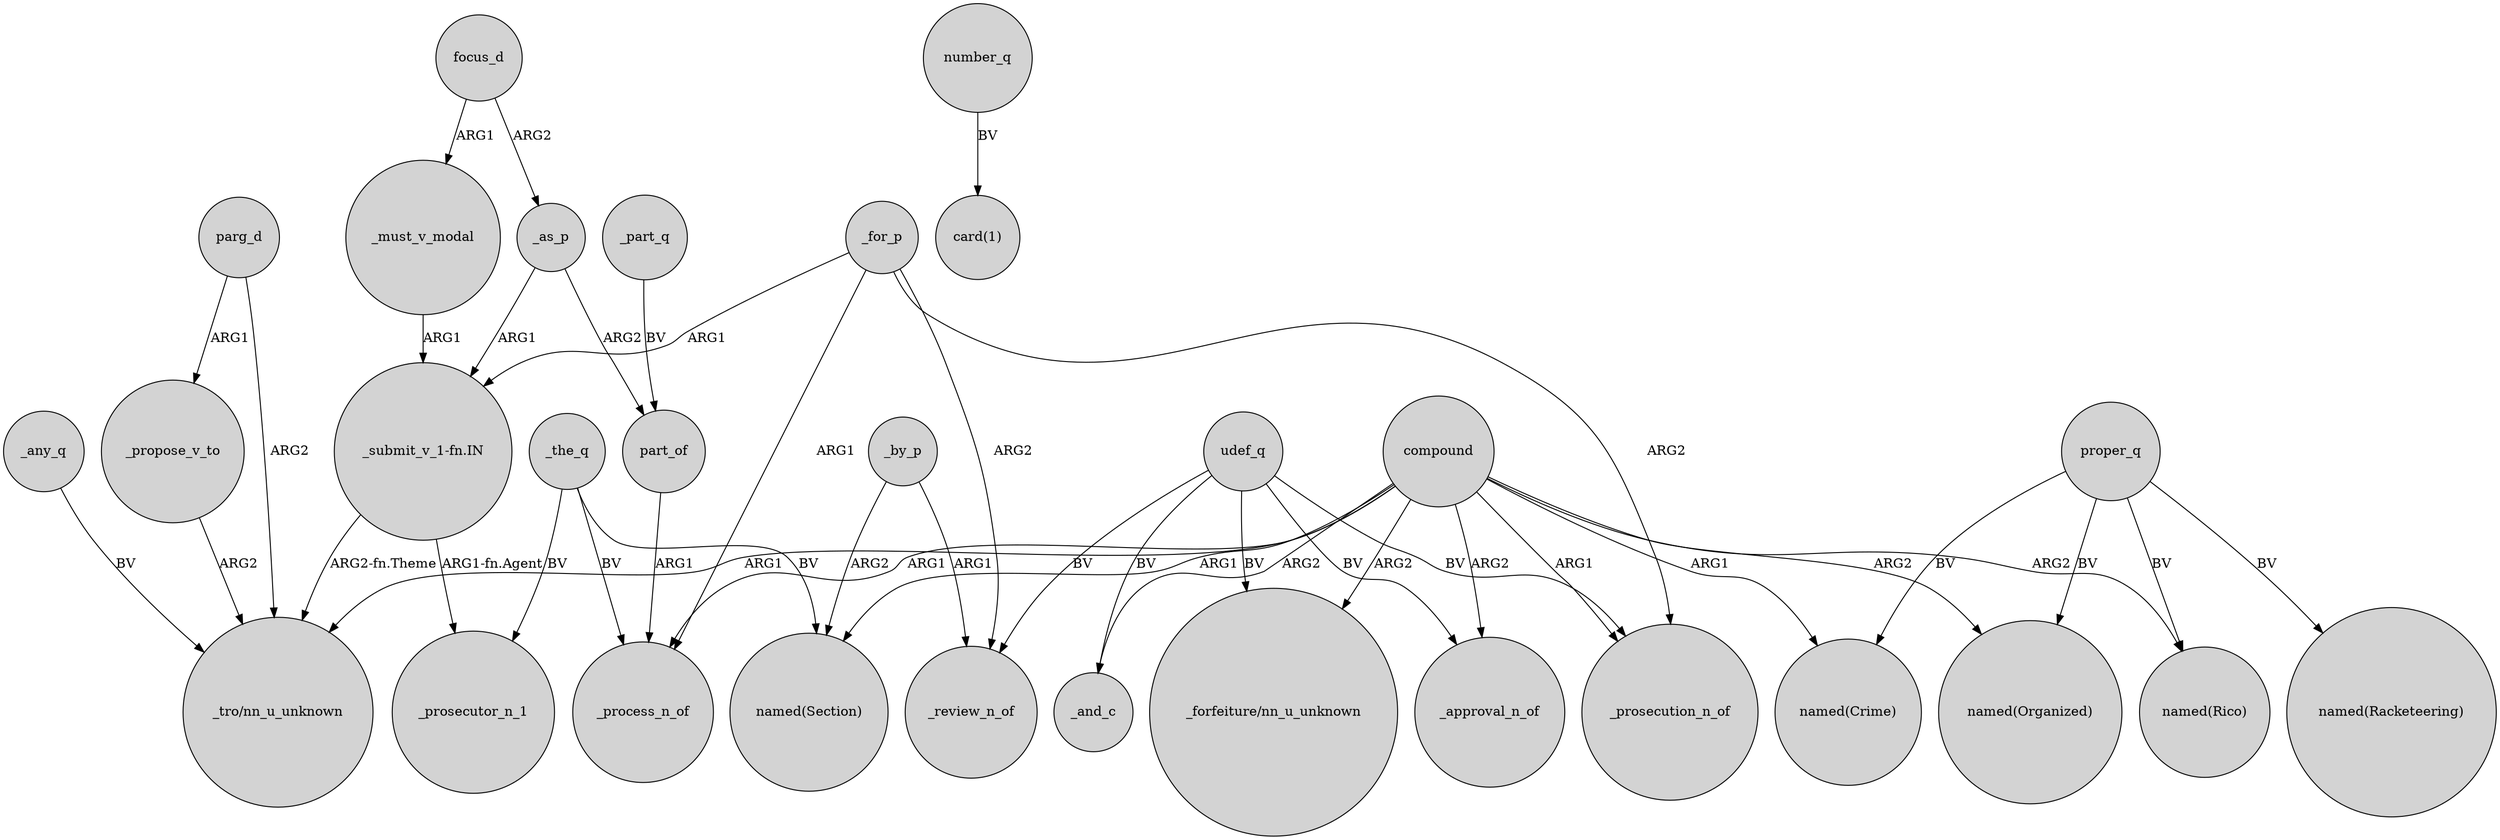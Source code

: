 digraph {
	node [shape=circle style=filled]
	compound -> _process_n_of [label=ARG1]
	parg_d -> _propose_v_to [label=ARG1]
	_by_p -> _review_n_of [label=ARG1]
	proper_q -> "named(Rico)" [label=BV]
	_propose_v_to -> "_tro/nn_u_unknown" [label=ARG2]
	_as_p -> part_of [label=ARG2]
	compound -> "named(Rico)" [label=ARG2]
	"_submit_v_1-fn.IN" -> _prosecutor_n_1 [label="ARG1-fn.Agent"]
	compound -> "_tro/nn_u_unknown" [label=ARG1]
	compound -> _prosecution_n_of [label=ARG1]
	proper_q -> "named(Racketeering)" [label=BV]
	_the_q -> _prosecutor_n_1 [label=BV]
	_the_q -> "named(Section)" [label=BV]
	focus_d -> _as_p [label=ARG2]
	_any_q -> "_tro/nn_u_unknown" [label=BV]
	compound -> "named(Crime)" [label=ARG1]
	udef_q -> _review_n_of [label=BV]
	parg_d -> "_tro/nn_u_unknown" [label=ARG2]
	_must_v_modal -> "_submit_v_1-fn.IN" [label=ARG1]
	compound -> "named(Organized)" [label=ARG2]
	_as_p -> "_submit_v_1-fn.IN" [label=ARG1]
	_part_q -> part_of [label=BV]
	_for_p -> _prosecution_n_of [label=ARG2]
	focus_d -> _must_v_modal [label=ARG1]
	compound -> _and_c [label=ARG2]
	_for_p -> _review_n_of [label=ARG2]
	_for_p -> "_submit_v_1-fn.IN" [label=ARG1]
	udef_q -> "_forfeiture/nn_u_unknown" [label=BV]
	proper_q -> "named(Organized)" [label=BV]
	number_q -> "card(1)" [label=BV]
	udef_q -> _prosecution_n_of [label=BV]
	"_submit_v_1-fn.IN" -> "_tro/nn_u_unknown" [label="ARG2-fn.Theme"]
	compound -> "_forfeiture/nn_u_unknown" [label=ARG2]
	_by_p -> "named(Section)" [label=ARG2]
	part_of -> _process_n_of [label=ARG1]
	_for_p -> _process_n_of [label=ARG1]
	udef_q -> _approval_n_of [label=BV]
	udef_q -> _and_c [label=BV]
	compound -> "named(Section)" [label=ARG1]
	proper_q -> "named(Crime)" [label=BV]
	_the_q -> _process_n_of [label=BV]
	compound -> _approval_n_of [label=ARG2]
}
